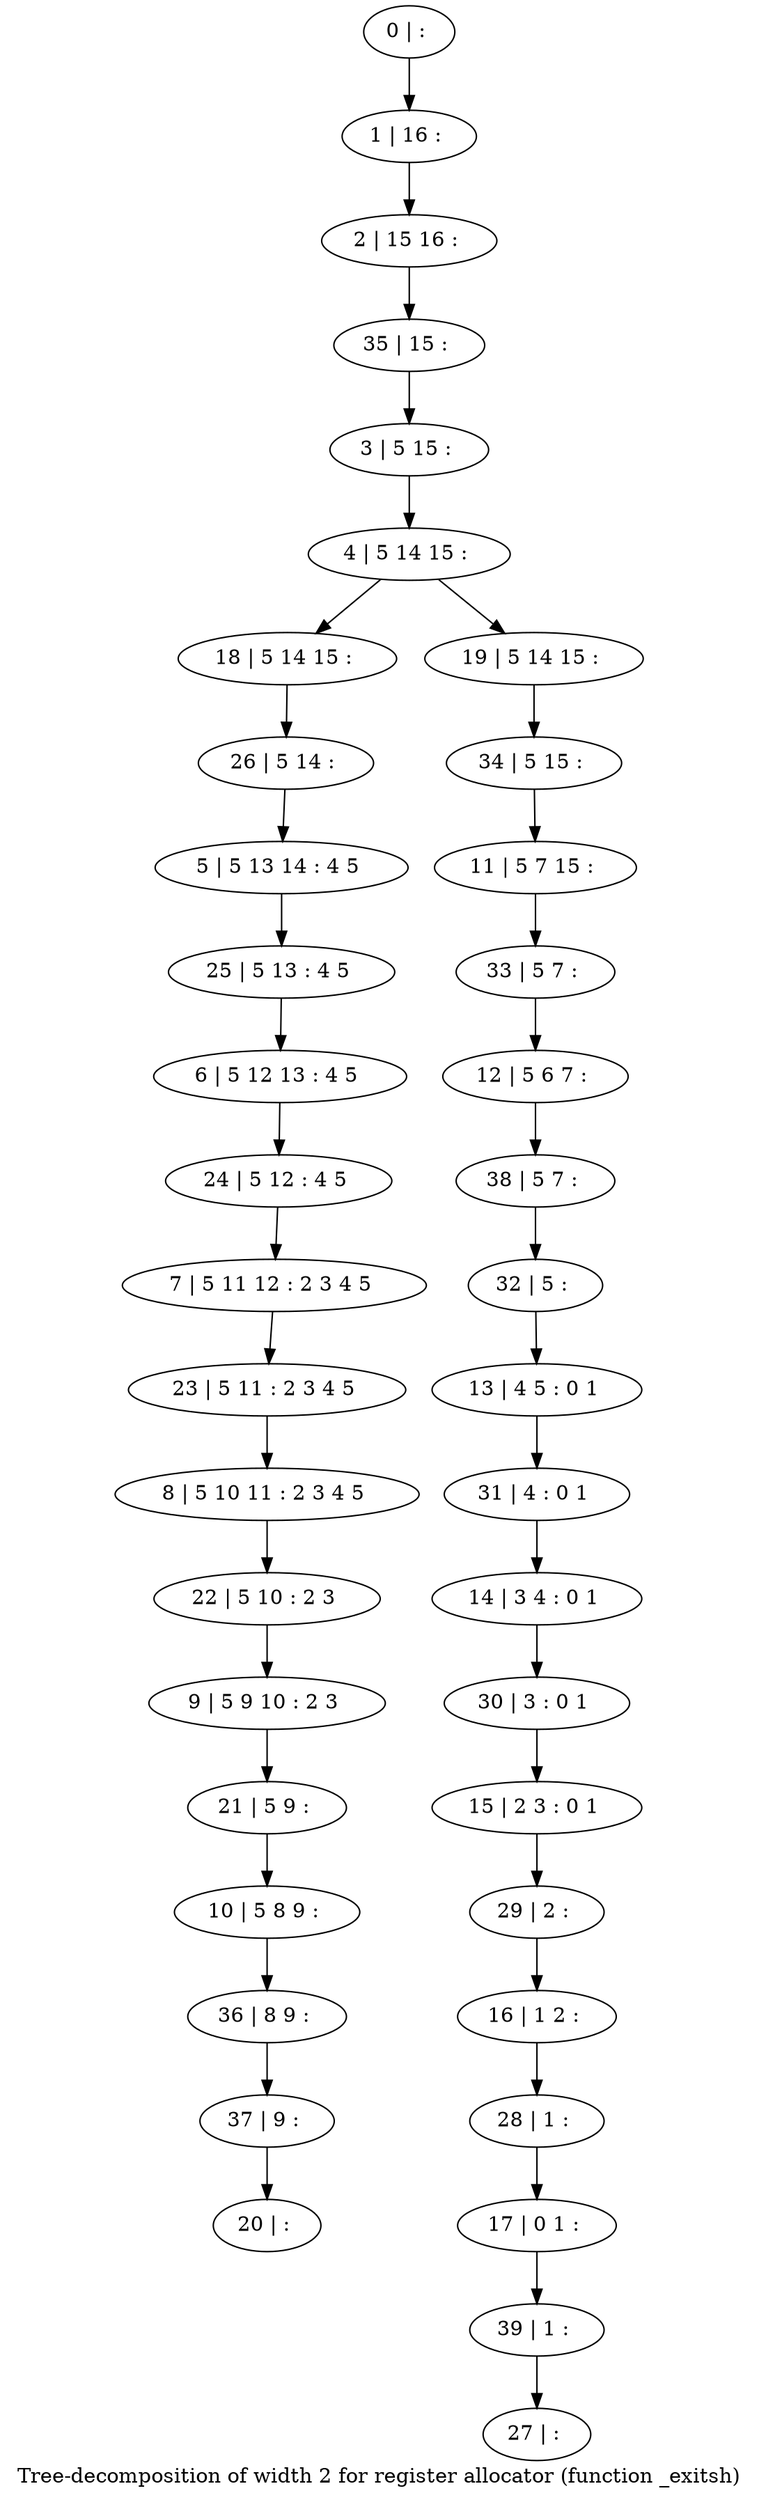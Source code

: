 digraph G {
graph [label="Tree-decomposition of width 2 for register allocator (function _exitsh)"]
0[label="0 | : "];
1[label="1 | 16 : "];
2[label="2 | 15 16 : "];
3[label="3 | 5 15 : "];
4[label="4 | 5 14 15 : "];
5[label="5 | 5 13 14 : 4 5 "];
6[label="6 | 5 12 13 : 4 5 "];
7[label="7 | 5 11 12 : 2 3 4 5 "];
8[label="8 | 5 10 11 : 2 3 4 5 "];
9[label="9 | 5 9 10 : 2 3 "];
10[label="10 | 5 8 9 : "];
11[label="11 | 5 7 15 : "];
12[label="12 | 5 6 7 : "];
13[label="13 | 4 5 : 0 1 "];
14[label="14 | 3 4 : 0 1 "];
15[label="15 | 2 3 : 0 1 "];
16[label="16 | 1 2 : "];
17[label="17 | 0 1 : "];
18[label="18 | 5 14 15 : "];
19[label="19 | 5 14 15 : "];
20[label="20 | : "];
21[label="21 | 5 9 : "];
22[label="22 | 5 10 : 2 3 "];
23[label="23 | 5 11 : 2 3 4 5 "];
24[label="24 | 5 12 : 4 5 "];
25[label="25 | 5 13 : 4 5 "];
26[label="26 | 5 14 : "];
27[label="27 | : "];
28[label="28 | 1 : "];
29[label="29 | 2 : "];
30[label="30 | 3 : 0 1 "];
31[label="31 | 4 : 0 1 "];
32[label="32 | 5 : "];
33[label="33 | 5 7 : "];
34[label="34 | 5 15 : "];
35[label="35 | 15 : "];
36[label="36 | 8 9 : "];
37[label="37 | 9 : "];
38[label="38 | 5 7 : "];
39[label="39 | 1 : "];
0->1 ;
1->2 ;
3->4 ;
4->18 ;
4->19 ;
21->10 ;
9->21 ;
22->9 ;
8->22 ;
23->8 ;
7->23 ;
24->7 ;
6->24 ;
25->6 ;
5->25 ;
26->5 ;
18->26 ;
28->17 ;
16->28 ;
29->16 ;
15->29 ;
30->15 ;
14->30 ;
31->14 ;
13->31 ;
32->13 ;
33->12 ;
11->33 ;
34->11 ;
19->34 ;
35->3 ;
2->35 ;
10->36 ;
37->20 ;
36->37 ;
38->32 ;
12->38 ;
39->27 ;
17->39 ;
}
